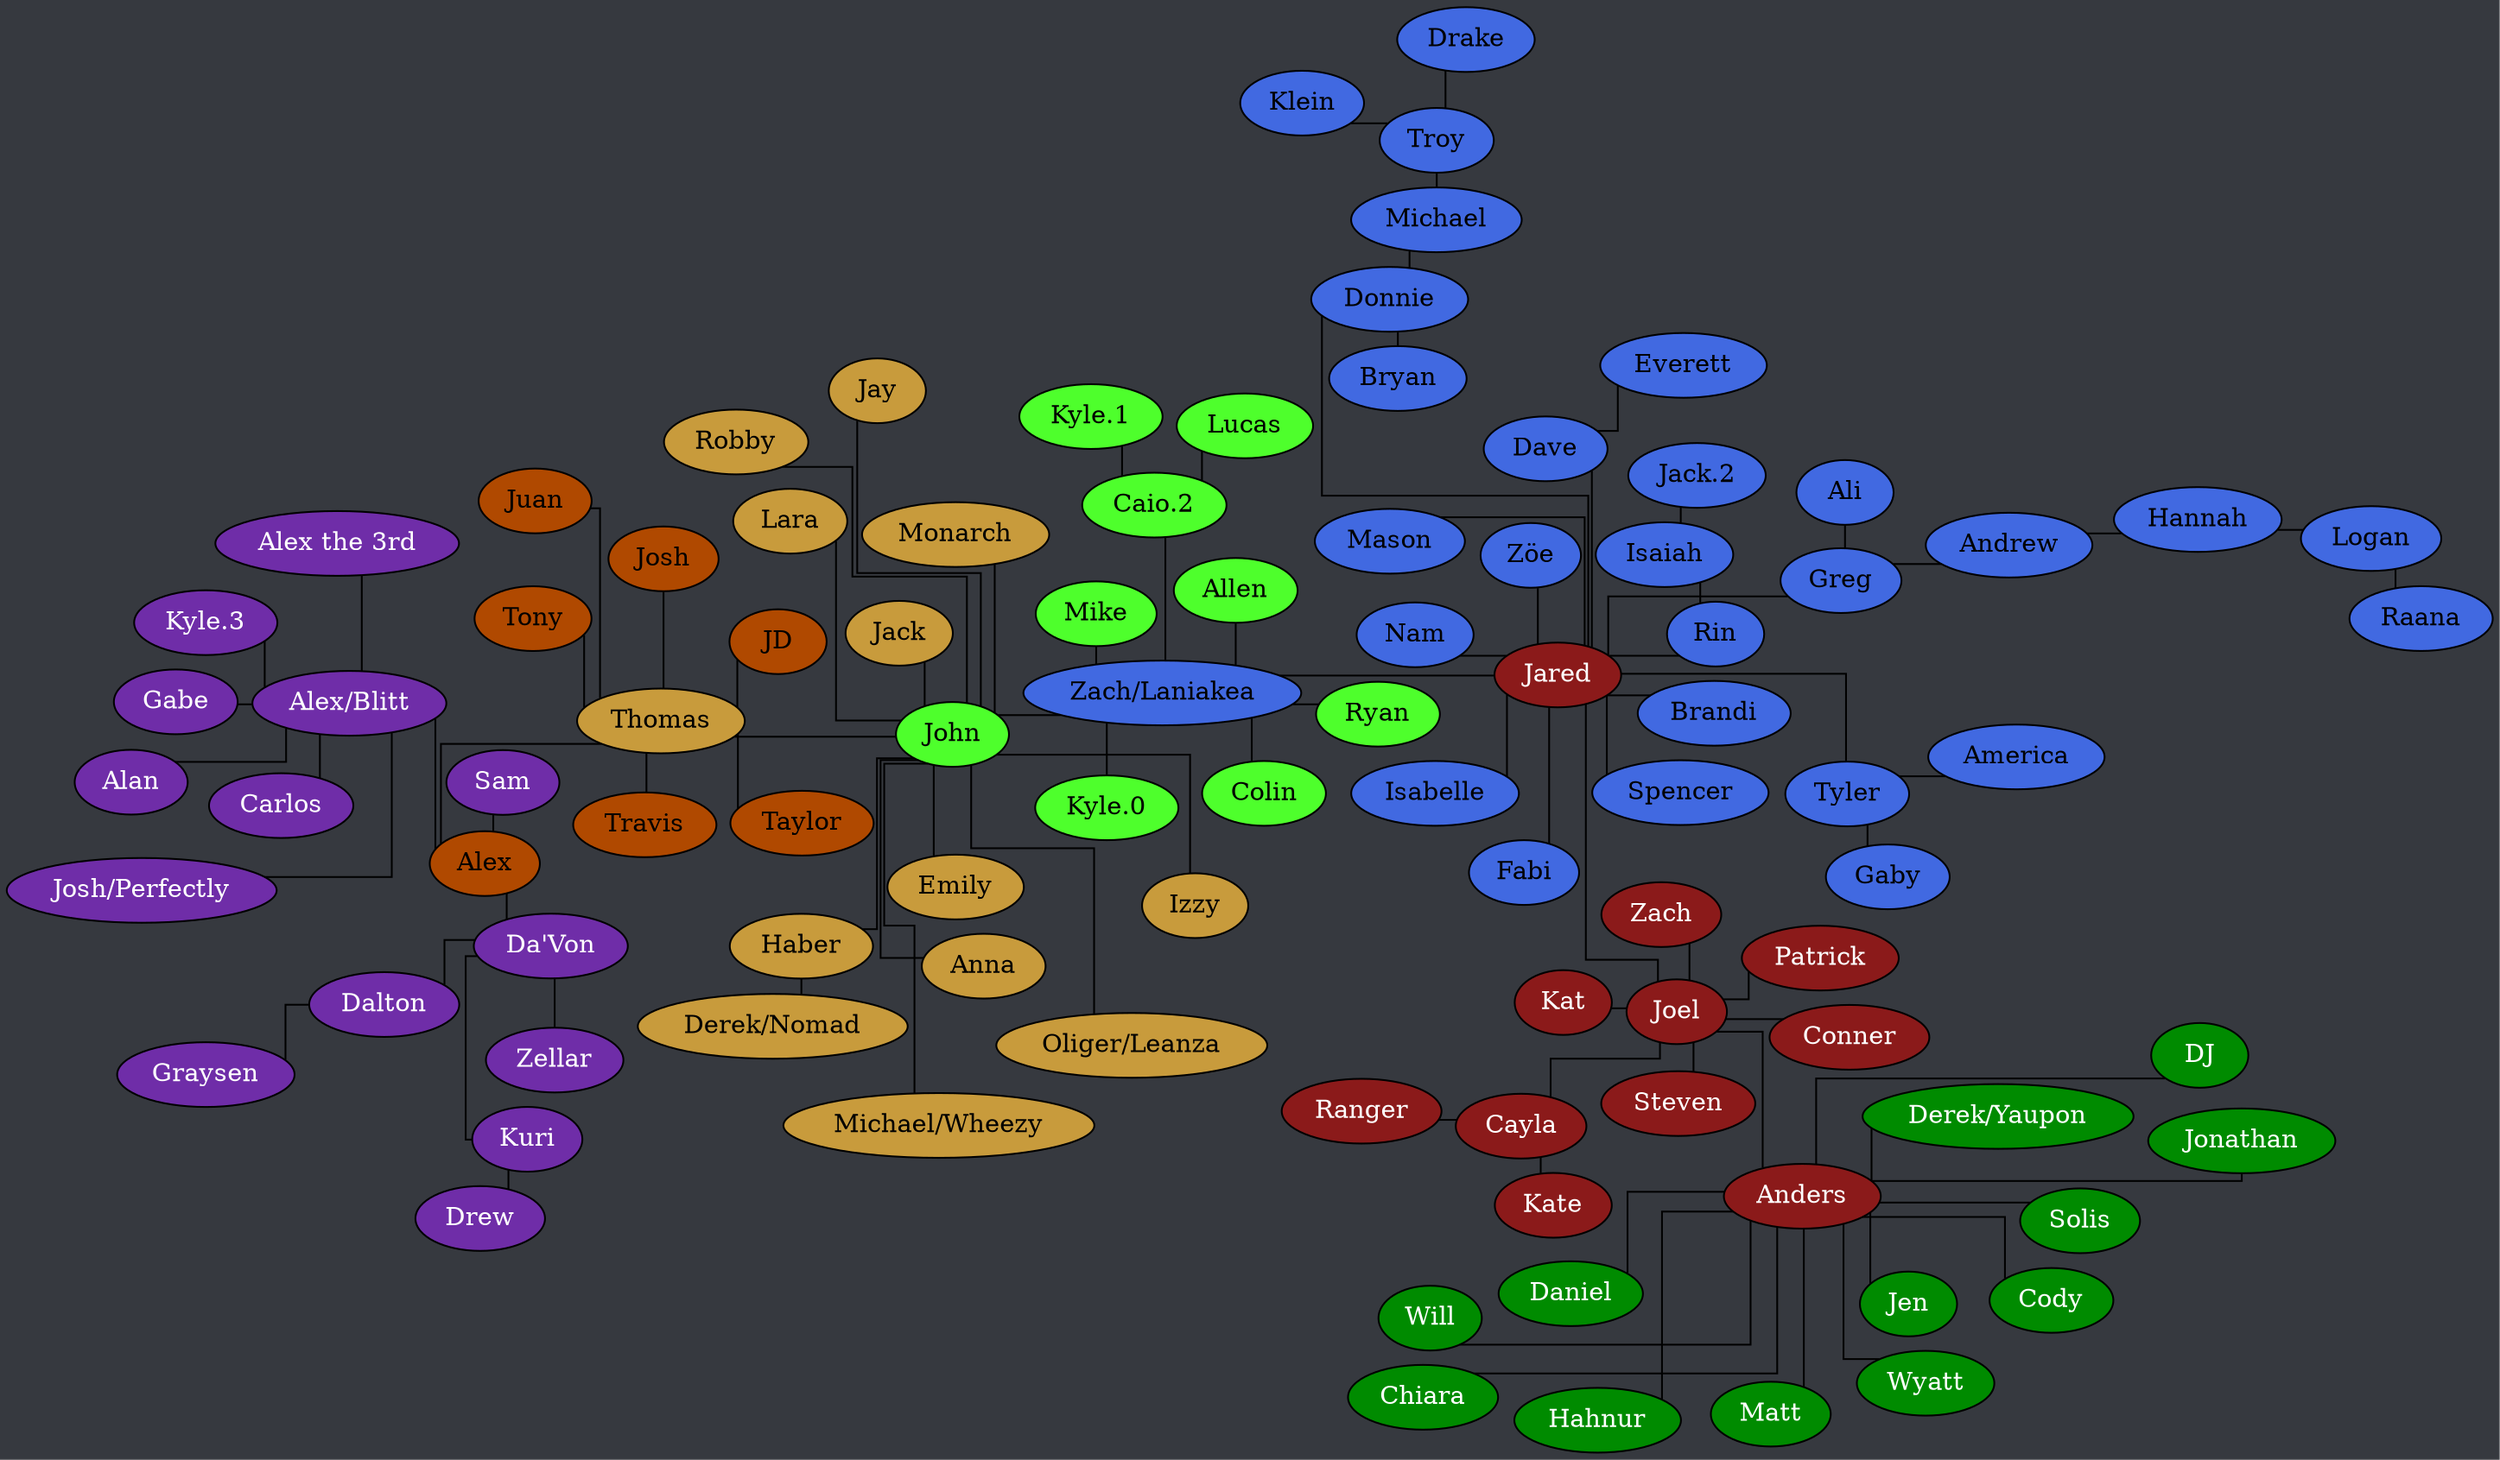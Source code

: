 strict graph {
	// Layout Configuration
	layout = neato;
	dpi = 200;
	epsilon = 0.01;
	mode = major;
	model = subset;
	overlap = false;
	splines = ortho;
	start = rand;

	// Visual Configuration
	graph [ truecolor=true bgcolor="#36393f" ];
	node [ style=filled fillcolor="gray" fontcolor="black" ];

	subgraph "Joel" {
		node [ style=filled fillcolor="firebrick4" fontcolor="white" ];
		// Joel [ style=filled fillcolor="gold" fontcolor="black" ];

		Cayla -- Kate;
		Cayla -- Ranger;
		Joel -- Anders;
		Joel -- Cayla;
		Joel -- Conner;
		Joel -- Jared;
		Joel -- Kat;
		Joel -- Patrick;
		Joel -- Steven;
		Joel -- Zach;
	}

	subgraph "Anders" {
		node [ style=filled fillcolor="green4" fontcolor="white" ];
		// Anders [ style=filled fillcolor="green4" fontcolor="white" ];

		Anders -- Chiara;
		Anders -- Cody;
		Anders -- Daniel;
		Anders -- "Derek/Yaupon";
		Anders -- DJ;
		Anders -- Hahnur;
		Anders -- Jen;
		Anders -- Jonathan;
		Anders -- Matt;
		Anders -- Solis;
		Anders -- Will;
		Anders -- Wyatt;
	}

	subgraph "Jared" {
		node [ style=filled fillcolor="royalblue" fontcolor="black" ];
		// Jared [ style=filled fillcolor="royalblue" fontcolor="black" ];

		Andrew -- Hannah;
		Dave -- Everett;
		Donnie -- Bryan;
		Donnie -- Michael;
		Greg -- Ali;
		Greg -- Andrew;
		Hannah -- Logan;
		Isaiah -- "Jack.2";
		Jared -- Brandi;
		Jared -- Dave;
		Jared -- Donnie;
		Jared -- Fabi;
		Jared -- Greg;
		Jared -- Isabelle;
		Jared -- Mason;
		Jared -- Nam;
		Jared -- Rin;
		Jared -- Spencer;
		Jared -- Tyler;
		Jared -- "Zach/Laniakea";
		Jared -- "Zöe";
		Logan -- Raana;
		Michael -- Troy;
		Rin -- Isaiah;
		Tyler -- America;
		Tyler -- Gaby;
		Troy -- Drake;
		Troy -- Klein;
	}

	subgraph "Zach/Laniakea" {
		node [ style=filled fillcolor="#4eff2c" fontcolor="black" ];
		// "Zach/Laniakea" [ style=filled fillcolor="#4eff2c" fontcolor="black" ];

		"Caio.2" -- "Kyle.1";
		"Caio.2" -- Lucas;
		"Zach/Laniakea" -- Allen;
		"Zach/Laniakea" -- "Caio.2";
		"Zach/Laniakea" -- Colin;
		"Zach/Laniakea" -- John;
		"Zach/Laniakea" -- "Kyle.0";
		"Zach/Laniakea" -- Mike;
		"Zach/Laniakea" -- Ryan;
	}

	subgraph "John" {
		node [ style=filled fillcolor="#c89b3c" fontcolor="black" ];
		// John [ style=filled fillcolor="#c89b3c" fontcolor="black" ];

		Haber -- "Derek/Nomad";
		John -- Anna;
		John -- Emily;
		John -- Haber;
		John -- Jay;
		John -- Jack;
		John -- Lara;
		John -- Monarch;
		John -- "Oliger/Leanza";
		John -- Thomas;
	}

	subgraph "John-stream" {
		// node [ style=filled fillcolor="#9147ff" fontcolor="black" ];
		node [ style=filled fillcolor="#c89b3c" fontcolor="black" ];

		John -- Izzy;
		John -- "Michael/Wheezy";
		John -- Robby;
	}

	subgraph "Thomas" {
		node [ style=filled fillcolor="#b04900" fontcolor="black" ];
		// Thomas [ style=filled fillcolor="#b04900" fontcolor="black" ];

		Thomas -- Alex;
		Thomas -- JD;
		Thomas -- Josh;
		Thomas -- Juan;
		Thomas -- Taylor;
		Thomas -- Tony;
		Thomas -- Travis;
	}

	subgraph "Alex" {
		node [ style=filled fillcolor="#6f2da8" fontcolor="white" ];
		// Alex [ style=filled fillcolor="#6f2da8" fontcolor="black" ];

		Alex -- "Alex/Blitt";
		Alex -- "Da'Von";
		Alex -- Sam;
		"Alex/Blitt" -- Alan;
		"Alex/Blitt" -- "Alex the 3rd";
		"Alex/Blitt" -- Carlos;
		"Alex/Blitt" -- Gabe;
		"Alex/Blitt" -- "Kyle.3";
		"Alex/Blitt" -- "Josh/Perfectly";
		"Da'Von" -- Dalton;
		"Da'Von" -- Kuri;
		"Da'Von" -- Zellar;
		Dalton -- Graysen;
		Kuri -- Drew;
	}
}
